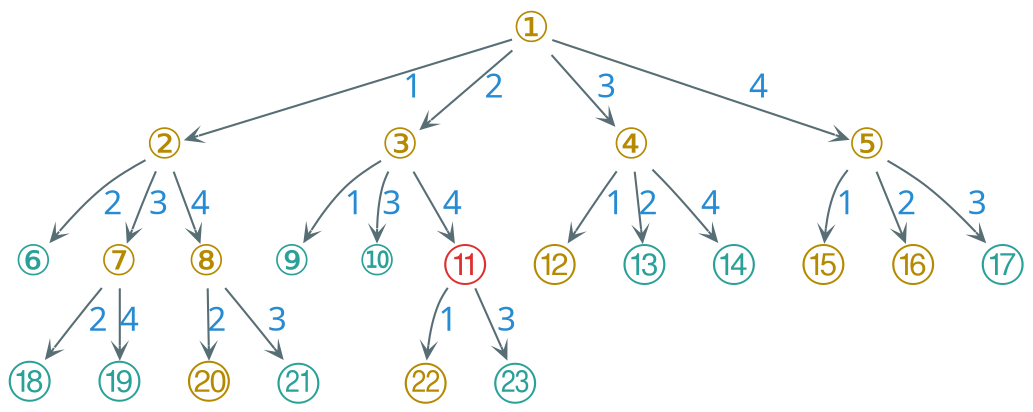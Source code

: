 digraph g {
    bgcolor=transparent
    rankdir=TB
    graph [nodesep=0.3, ranksep=0.2]
    node [shape=plain, color="#586e75", fontcolor="#b58900", fontsize=20, fontname="LXGWWenKai"]
    edge [arrowhead=vee, color="#586e75", fontcolor="#268bd2", fontsize=16, fontname="LXGWWenKai" arrowsize=0.6]

    ① -> ② [label="1"]
    ① -> ③ [label="2"]
    ① -> ④ [label="3"]
    ① -> ⑤ [label="4"]

    node [fontcolor="#2aa198"]

    ② -> ⑥ [label="2"]

    node [fontcolor="#b58900"]

    ② -> ⑦ [label="3"]

    ② -> ⑧ [label="4"]

    node [fontcolor="#2aa198"]

    ③ -> ⑨ [label="1"]
    ③ -> ⑩ [label="3"]

    node [fontcolor="#dc322f"]

    ③ -> ⑪ [label="4"]

    node [fontcolor="#b58900"]

    ④ -> ⑫ [label="1"]

    node [fontcolor="#2aa198"]

    ④ -> ⑬ [label="2"]
    ④ -> ⑭ [label="4"]

    node [fontcolor="#b58900"]

    ⑤ -> ⑮ [label="1"]
    ⑤ -> ⑯ [label="2"]

    node [fontcolor="#2aa198"]

    ⑤ -> ⑰ [label="3"]


    ⑦ -> ⑱ [label="2"]
    ⑦ -> ⑲ [label="4"]

    node [fontcolor="#b58900"]

    ⑧ -> ⑳ [label="2"]

    node [fontcolor="#2aa198"]

    ⑧ -> ㉑ [label="3"]

    node [fontcolor="#b58900"]

    ⑪ -> ㉒ [label="1"]

    node [fontcolor="#2aa198"]

    ⑪ -> ㉓ [label="3"]
}